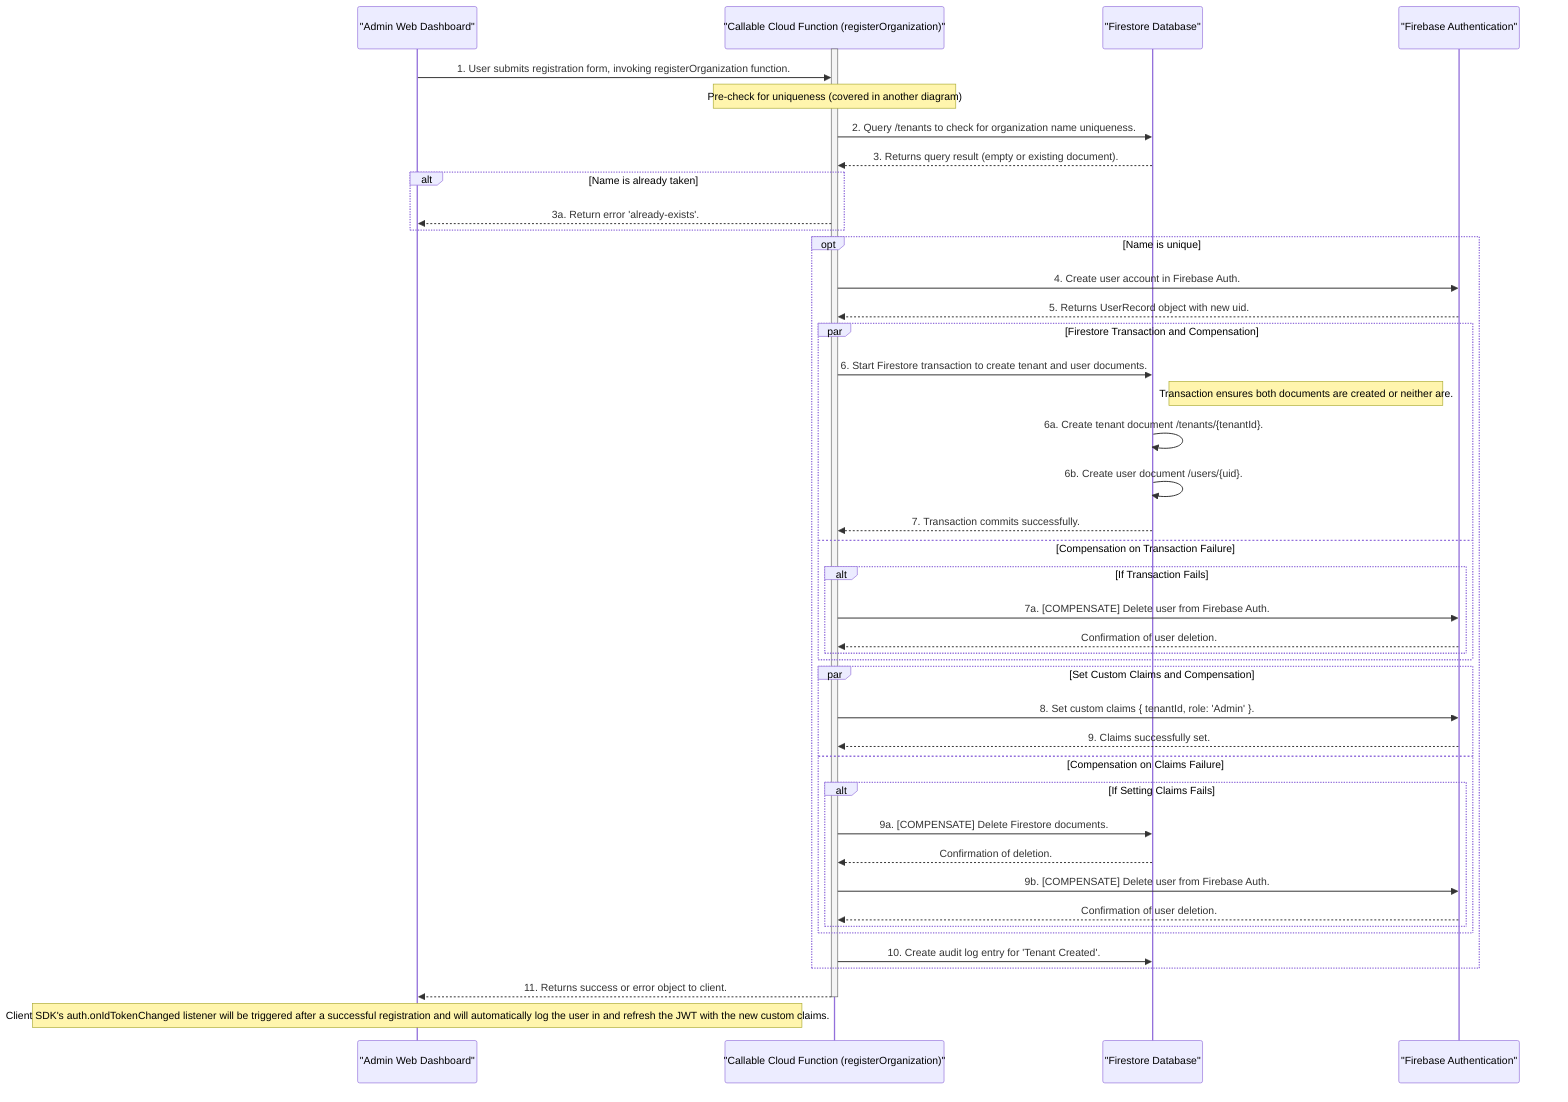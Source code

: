 sequenceDiagram
    participant AdminWebDashboard as "Admin Web Dashboard"
    participant CallableCloudFunction as "Callable Cloud Function (registerOrganization)"
    participant FirestoreDatabase as "Firestore Database"
    participant FirebaseAuthentication as "Firebase Authentication"

    activate CallableCloudFunction
    AdminWebDashboard->>CallableCloudFunction: 1. User submits registration form, invoking registerOrganization function.

    note over CallableCloudFunction: Pre-check for uniqueness (covered in another diagram)
    CallableCloudFunction->>FirestoreDatabase: 2. Query /tenants to check for organization name uniqueness.
    FirestoreDatabase-->>CallableCloudFunction: 3. Returns query result (empty or existing document).

    alt Name is already taken
        CallableCloudFunction-->>AdminWebDashboard: 3a. Return error 'already-exists'.
    end

    opt Name is unique
        CallableCloudFunction->>FirebaseAuthentication: 4. Create user account in Firebase Auth.
        FirebaseAuthentication-->>CallableCloudFunction: 5. Returns UserRecord object with new uid.

        par Firestore Transaction and Compensation
            CallableCloudFunction->>FirestoreDatabase: 6. Start Firestore transaction to create tenant and user documents.
            note right of FirestoreDatabase: Transaction ensures both documents are created or neither are.
            FirestoreDatabase->>FirestoreDatabase: 6a. Create tenant document /tenants/{tenantId}.
            FirestoreDatabase->>FirestoreDatabase: 6b. Create user document /users/{uid}.
            FirestoreDatabase-->>CallableCloudFunction: 7. Transaction commits successfully.
        and Compensation on Transaction Failure
            alt If Transaction Fails
                CallableCloudFunction->>FirebaseAuthentication: 7a. [COMPENSATE] Delete user from Firebase Auth.
                FirebaseAuthentication-->>CallableCloudFunction: Confirmation of user deletion.
            end
        end

        par Set Custom Claims and Compensation
            CallableCloudFunction->>FirebaseAuthentication: 8. Set custom claims { tenantId, role: 'Admin' }.
            FirebaseAuthentication-->>CallableCloudFunction: 9. Claims successfully set.
        and Compensation on Claims Failure
             alt If Setting Claims Fails
                CallableCloudFunction->>FirestoreDatabase: 9a. [COMPENSATE] Delete Firestore documents.
                FirestoreDatabase-->>CallableCloudFunction: Confirmation of deletion.
                CallableCloudFunction->>FirebaseAuthentication: 9b. [COMPENSATE] Delete user from Firebase Auth.
                FirebaseAuthentication-->>CallableCloudFunction: Confirmation of user deletion.
            end
        end

        CallableCloudFunction->>FirestoreDatabase: 10. Create audit log entry for 'Tenant Created'.

    end

    CallableCloudFunction-->>AdminWebDashboard: 11. Returns success or error object to client.
    deactivate CallableCloudFunction

    note over AdminWebDashboard: Client SDK's auth.onIdTokenChanged listener will be triggered after a successful registration and will automatically log the user in and refresh the JWT with the new custom claims.